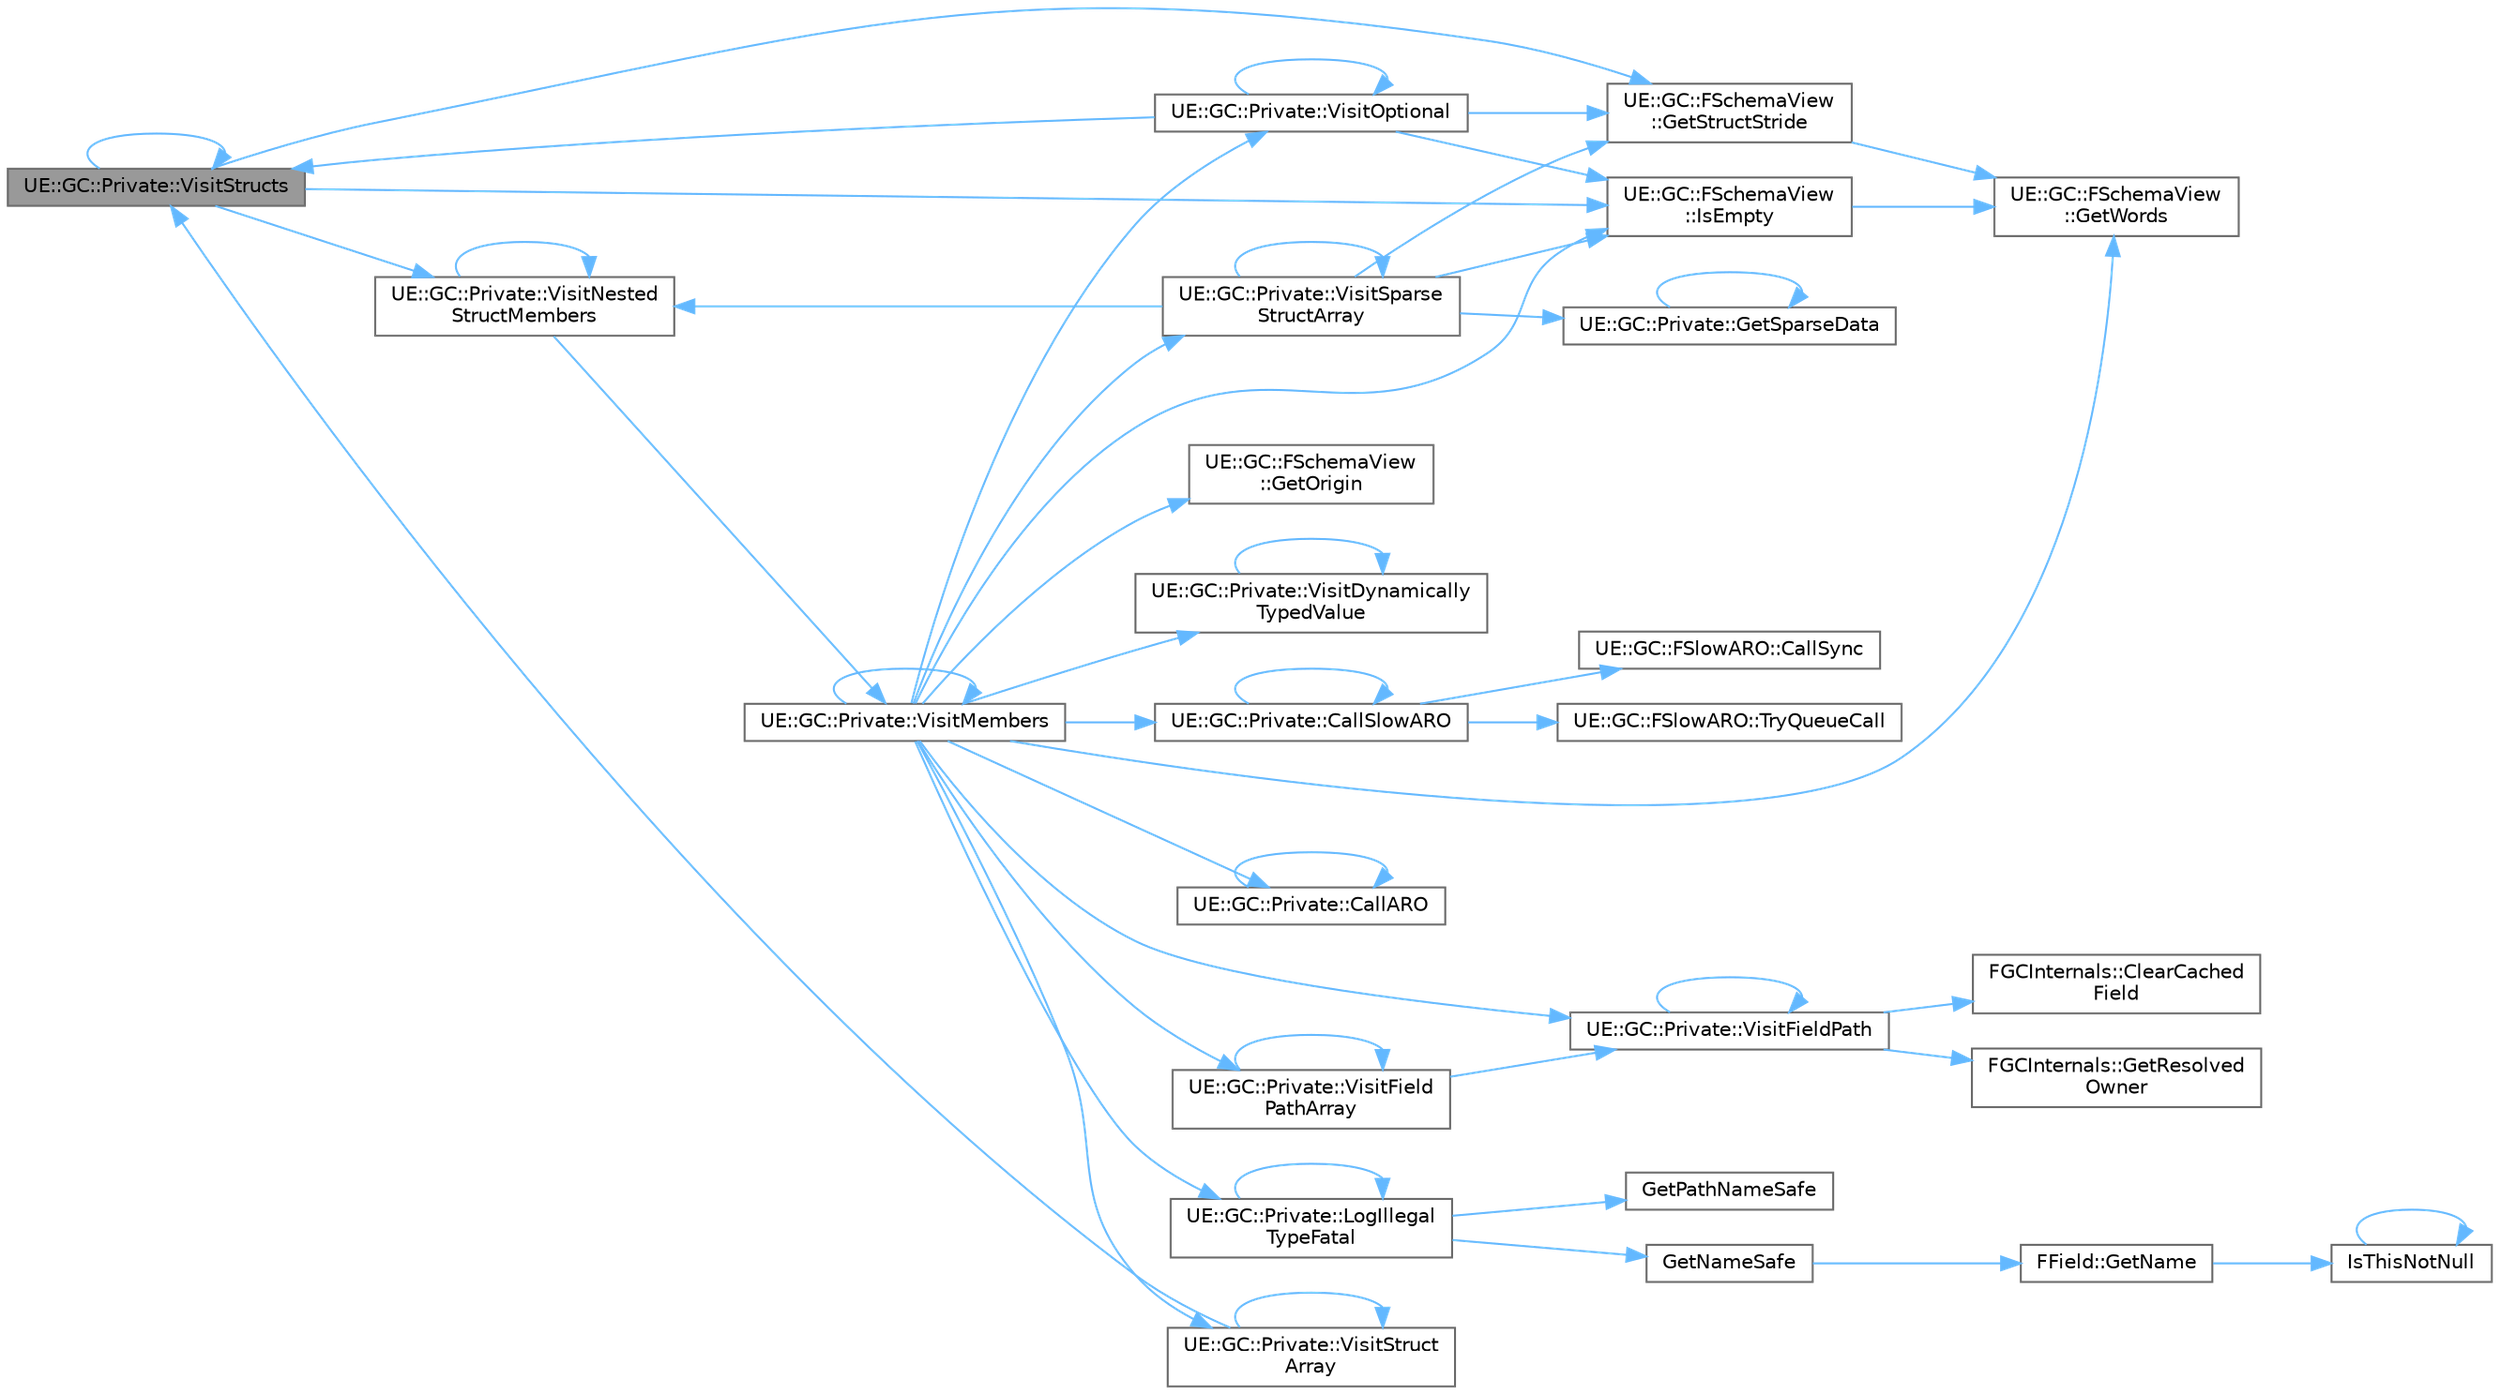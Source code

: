 digraph "UE::GC::Private::VisitStructs"
{
 // INTERACTIVE_SVG=YES
 // LATEX_PDF_SIZE
  bgcolor="transparent";
  edge [fontname=Helvetica,fontsize=10,labelfontname=Helvetica,labelfontsize=10];
  node [fontname=Helvetica,fontsize=10,shape=box,height=0.2,width=0.4];
  rankdir="LR";
  Node1 [id="Node000001",label="UE::GC::Private::VisitStructs",height=0.2,width=0.4,color="gray40", fillcolor="grey60", style="filled", fontcolor="black",tooltip=" "];
  Node1 -> Node2 [id="edge1_Node000001_Node000002",color="steelblue1",style="solid",tooltip=" "];
  Node2 [id="Node000002",label="UE::GC::FSchemaView\l::GetStructStride",height=0.2,width=0.4,color="grey40", fillcolor="white", style="filled",URL="$d0/deb/classUE_1_1GC_1_1FSchemaView.html#a255b66f9ddbf15b2a44e92f19df9541e",tooltip=" "];
  Node2 -> Node3 [id="edge2_Node000002_Node000003",color="steelblue1",style="solid",tooltip=" "];
  Node3 [id="Node000003",label="UE::GC::FSchemaView\l::GetWords",height=0.2,width=0.4,color="grey40", fillcolor="white", style="filled",URL="$d0/deb/classUE_1_1GC_1_1FSchemaView.html#a132cda8a58c3744e94dace1dbcf41f9c",tooltip=" "];
  Node1 -> Node4 [id="edge3_Node000001_Node000004",color="steelblue1",style="solid",tooltip=" "];
  Node4 [id="Node000004",label="UE::GC::FSchemaView\l::IsEmpty",height=0.2,width=0.4,color="grey40", fillcolor="white", style="filled",URL="$d0/deb/classUE_1_1GC_1_1FSchemaView.html#a695340c13c3e8f9f836a6b6b37d8d5e8",tooltip=" "];
  Node4 -> Node3 [id="edge4_Node000004_Node000003",color="steelblue1",style="solid",tooltip=" "];
  Node1 -> Node5 [id="edge5_Node000001_Node000005",color="steelblue1",style="solid",tooltip=" "];
  Node5 [id="Node000005",label="UE::GC::Private::VisitNested\lStructMembers",height=0.2,width=0.4,color="grey40", fillcolor="white", style="filled",URL="$d4/dc8/namespaceUE_1_1GC_1_1Private.html#a85e23db03acb3a448a907f1299a9a7e0",tooltip=" "];
  Node5 -> Node6 [id="edge6_Node000005_Node000006",color="steelblue1",style="solid",tooltip=" "];
  Node6 [id="Node000006",label="UE::GC::Private::VisitMembers",height=0.2,width=0.4,color="grey40", fillcolor="white", style="filled",URL="$d4/dc8/namespaceUE_1_1GC_1_1Private.html#a07274376c8d0eeb439f38afce685845f",tooltip=" "];
  Node6 -> Node7 [id="edge7_Node000006_Node000007",color="steelblue1",style="solid",tooltip=" "];
  Node7 [id="Node000007",label="UE::GC::Private::CallARO",height=0.2,width=0.4,color="grey40", fillcolor="white", style="filled",URL="$d4/dc8/namespaceUE_1_1GC_1_1Private.html#afcabe2c2ce89fc03b899ffa44de54fe8",tooltip=" "];
  Node7 -> Node7 [id="edge8_Node000007_Node000007",color="steelblue1",style="solid",tooltip=" "];
  Node6 -> Node8 [id="edge9_Node000006_Node000008",color="steelblue1",style="solid",tooltip=" "];
  Node8 [id="Node000008",label="UE::GC::Private::CallSlowARO",height=0.2,width=0.4,color="grey40", fillcolor="white", style="filled",URL="$d4/dc8/namespaceUE_1_1GC_1_1Private.html#a985412e06f7f85783db8a348c74c490d",tooltip=" "];
  Node8 -> Node8 [id="edge10_Node000008_Node000008",color="steelblue1",style="solid",tooltip=" "];
  Node8 -> Node9 [id="edge11_Node000008_Node000009",color="steelblue1",style="solid",tooltip=" "];
  Node9 [id="Node000009",label="UE::GC::FSlowARO::CallSync",height=0.2,width=0.4,color="grey40", fillcolor="white", style="filled",URL="$db/db2/structUE_1_1GC_1_1FSlowARO.html#ad1efc00dd85407e155a9de71a73263de",tooltip=" "];
  Node8 -> Node10 [id="edge12_Node000008_Node000010",color="steelblue1",style="solid",tooltip=" "];
  Node10 [id="Node000010",label="UE::GC::FSlowARO::TryQueueCall",height=0.2,width=0.4,color="grey40", fillcolor="white", style="filled",URL="$db/db2/structUE_1_1GC_1_1FSlowARO.html#a121e9e523e25967d45146bc7ef15092b",tooltip=" "];
  Node6 -> Node11 [id="edge13_Node000006_Node000011",color="steelblue1",style="solid",tooltip=" "];
  Node11 [id="Node000011",label="UE::GC::FSchemaView\l::GetOrigin",height=0.2,width=0.4,color="grey40", fillcolor="white", style="filled",URL="$d0/deb/classUE_1_1GC_1_1FSchemaView.html#a7eee52ea0aa24d4cb10192416d74fc35",tooltip=" "];
  Node6 -> Node3 [id="edge14_Node000006_Node000003",color="steelblue1",style="solid",tooltip=" "];
  Node6 -> Node4 [id="edge15_Node000006_Node000004",color="steelblue1",style="solid",tooltip=" "];
  Node6 -> Node12 [id="edge16_Node000006_Node000012",color="steelblue1",style="solid",tooltip=" "];
  Node12 [id="Node000012",label="UE::GC::Private::LogIllegal\lTypeFatal",height=0.2,width=0.4,color="grey40", fillcolor="white", style="filled",URL="$d4/dc8/namespaceUE_1_1GC_1_1Private.html#a1f8de3e10af3d72b260b140968efa4e1",tooltip=" "];
  Node12 -> Node13 [id="edge17_Node000012_Node000013",color="steelblue1",style="solid",tooltip=" "];
  Node13 [id="Node000013",label="GetNameSafe",height=0.2,width=0.4,color="grey40", fillcolor="white", style="filled",URL="$d8/db3/Field_8h.html#a91258b23f94341d993bb779e18136495",tooltip="Gets the name of the provided field."];
  Node13 -> Node14 [id="edge18_Node000013_Node000014",color="steelblue1",style="solid",tooltip=" "];
  Node14 [id="Node000014",label="FField::GetName",height=0.2,width=0.4,color="grey40", fillcolor="white", style="filled",URL="$d5/d7d/classFField.html#a83f605c1eb05d7cab9c2f6d634d6276e",tooltip=" "];
  Node14 -> Node15 [id="edge19_Node000014_Node000015",color="steelblue1",style="solid",tooltip=" "];
  Node15 [id="Node000015",label="IsThisNotNull",height=0.2,width=0.4,color="grey40", fillcolor="white", style="filled",URL="$d5/d8c/CoreGlobals_8h.html#a13cc197b158ea1247b843d1959c4d265",tooltip=" "];
  Node15 -> Node15 [id="edge20_Node000015_Node000015",color="steelblue1",style="solid",tooltip=" "];
  Node12 -> Node16 [id="edge21_Node000012_Node000016",color="steelblue1",style="solid",tooltip=" "];
  Node16 [id="Node000016",label="GetPathNameSafe",height=0.2,width=0.4,color="grey40", fillcolor="white", style="filled",URL="$d8/db3/Field_8h.html#a8e9b57ea65ef54ab7b15d00fee3bf718",tooltip="Gets the path name of the provided field."];
  Node12 -> Node12 [id="edge22_Node000012_Node000012",color="steelblue1",style="solid",tooltip=" "];
  Node6 -> Node17 [id="edge23_Node000006_Node000017",color="steelblue1",style="solid",tooltip=" "];
  Node17 [id="Node000017",label="UE::GC::Private::VisitDynamically\lTypedValue",height=0.2,width=0.4,color="grey40", fillcolor="white", style="filled",URL="$d4/dc8/namespaceUE_1_1GC_1_1Private.html#a9e17a902df38913670bc6976f0dc1e29",tooltip=" "];
  Node17 -> Node17 [id="edge24_Node000017_Node000017",color="steelblue1",style="solid",tooltip=" "];
  Node6 -> Node18 [id="edge25_Node000006_Node000018",color="steelblue1",style="solid",tooltip=" "];
  Node18 [id="Node000018",label="UE::GC::Private::VisitFieldPath",height=0.2,width=0.4,color="grey40", fillcolor="white", style="filled",URL="$d4/dc8/namespaceUE_1_1GC_1_1Private.html#a9bf976720934c95a35a1a2ea7529487e",tooltip=" "];
  Node18 -> Node19 [id="edge26_Node000018_Node000019",color="steelblue1",style="solid",tooltip=" "];
  Node19 [id="Node000019",label="FGCInternals::ClearCached\lField",height=0.2,width=0.4,color="grey40", fillcolor="white", style="filled",URL="$dd/d88/structFGCInternals.html#a74d41f1bfd672065289f8614a4c8c76c",tooltip=" "];
  Node18 -> Node20 [id="edge27_Node000018_Node000020",color="steelblue1",style="solid",tooltip=" "];
  Node20 [id="Node000020",label="FGCInternals::GetResolved\lOwner",height=0.2,width=0.4,color="grey40", fillcolor="white", style="filled",URL="$dd/d88/structFGCInternals.html#adbe8d027629b24da099bf82ee828a96b",tooltip=" "];
  Node18 -> Node18 [id="edge28_Node000018_Node000018",color="steelblue1",style="solid",tooltip=" "];
  Node6 -> Node21 [id="edge29_Node000006_Node000021",color="steelblue1",style="solid",tooltip=" "];
  Node21 [id="Node000021",label="UE::GC::Private::VisitField\lPathArray",height=0.2,width=0.4,color="grey40", fillcolor="white", style="filled",URL="$d4/dc8/namespaceUE_1_1GC_1_1Private.html#a9f47d0aceb0fb30ebdfff31208bcd609",tooltip=" "];
  Node21 -> Node18 [id="edge30_Node000021_Node000018",color="steelblue1",style="solid",tooltip=" "];
  Node21 -> Node21 [id="edge31_Node000021_Node000021",color="steelblue1",style="solid",tooltip=" "];
  Node6 -> Node6 [id="edge32_Node000006_Node000006",color="steelblue1",style="solid",tooltip=" "];
  Node6 -> Node22 [id="edge33_Node000006_Node000022",color="steelblue1",style="solid",tooltip=" "];
  Node22 [id="Node000022",label="UE::GC::Private::VisitOptional",height=0.2,width=0.4,color="grey40", fillcolor="white", style="filled",URL="$d4/dc8/namespaceUE_1_1GC_1_1Private.html#a3a9bf74aadcd99f49dc31258ab5a94ac",tooltip=" "];
  Node22 -> Node2 [id="edge34_Node000022_Node000002",color="steelblue1",style="solid",tooltip=" "];
  Node22 -> Node4 [id="edge35_Node000022_Node000004",color="steelblue1",style="solid",tooltip=" "];
  Node22 -> Node22 [id="edge36_Node000022_Node000022",color="steelblue1",style="solid",tooltip=" "];
  Node22 -> Node1 [id="edge37_Node000022_Node000001",color="steelblue1",style="solid",tooltip=" "];
  Node6 -> Node23 [id="edge38_Node000006_Node000023",color="steelblue1",style="solid",tooltip=" "];
  Node23 [id="Node000023",label="UE::GC::Private::VisitSparse\lStructArray",height=0.2,width=0.4,color="grey40", fillcolor="white", style="filled",URL="$d4/dc8/namespaceUE_1_1GC_1_1Private.html#ae70ee5ad5707effd39be7b6f9703979a",tooltip=" "];
  Node23 -> Node24 [id="edge39_Node000023_Node000024",color="steelblue1",style="solid",tooltip=" "];
  Node24 [id="Node000024",label="UE::GC::Private::GetSparseData",height=0.2,width=0.4,color="grey40", fillcolor="white", style="filled",URL="$d4/dc8/namespaceUE_1_1GC_1_1Private.html#a9ba2dcee1abbd0d3a966fa3339dd8afb",tooltip=" "];
  Node24 -> Node24 [id="edge40_Node000024_Node000024",color="steelblue1",style="solid",tooltip=" "];
  Node23 -> Node2 [id="edge41_Node000023_Node000002",color="steelblue1",style="solid",tooltip=" "];
  Node23 -> Node4 [id="edge42_Node000023_Node000004",color="steelblue1",style="solid",tooltip=" "];
  Node23 -> Node5 [id="edge43_Node000023_Node000005",color="steelblue1",style="solid",tooltip=" "];
  Node23 -> Node23 [id="edge44_Node000023_Node000023",color="steelblue1",style="solid",tooltip=" "];
  Node6 -> Node25 [id="edge45_Node000006_Node000025",color="steelblue1",style="solid",tooltip=" "];
  Node25 [id="Node000025",label="UE::GC::Private::VisitStruct\lArray",height=0.2,width=0.4,color="grey40", fillcolor="white", style="filled",URL="$d4/dc8/namespaceUE_1_1GC_1_1Private.html#aeb7f9011d1f31935ab8e31e6e1bb310e",tooltip=" "];
  Node25 -> Node25 [id="edge46_Node000025_Node000025",color="steelblue1",style="solid",tooltip=" "];
  Node25 -> Node1 [id="edge47_Node000025_Node000001",color="steelblue1",style="solid",tooltip=" "];
  Node5 -> Node5 [id="edge48_Node000005_Node000005",color="steelblue1",style="solid",tooltip=" "];
  Node1 -> Node1 [id="edge49_Node000001_Node000001",color="steelblue1",style="solid",tooltip=" "];
}
